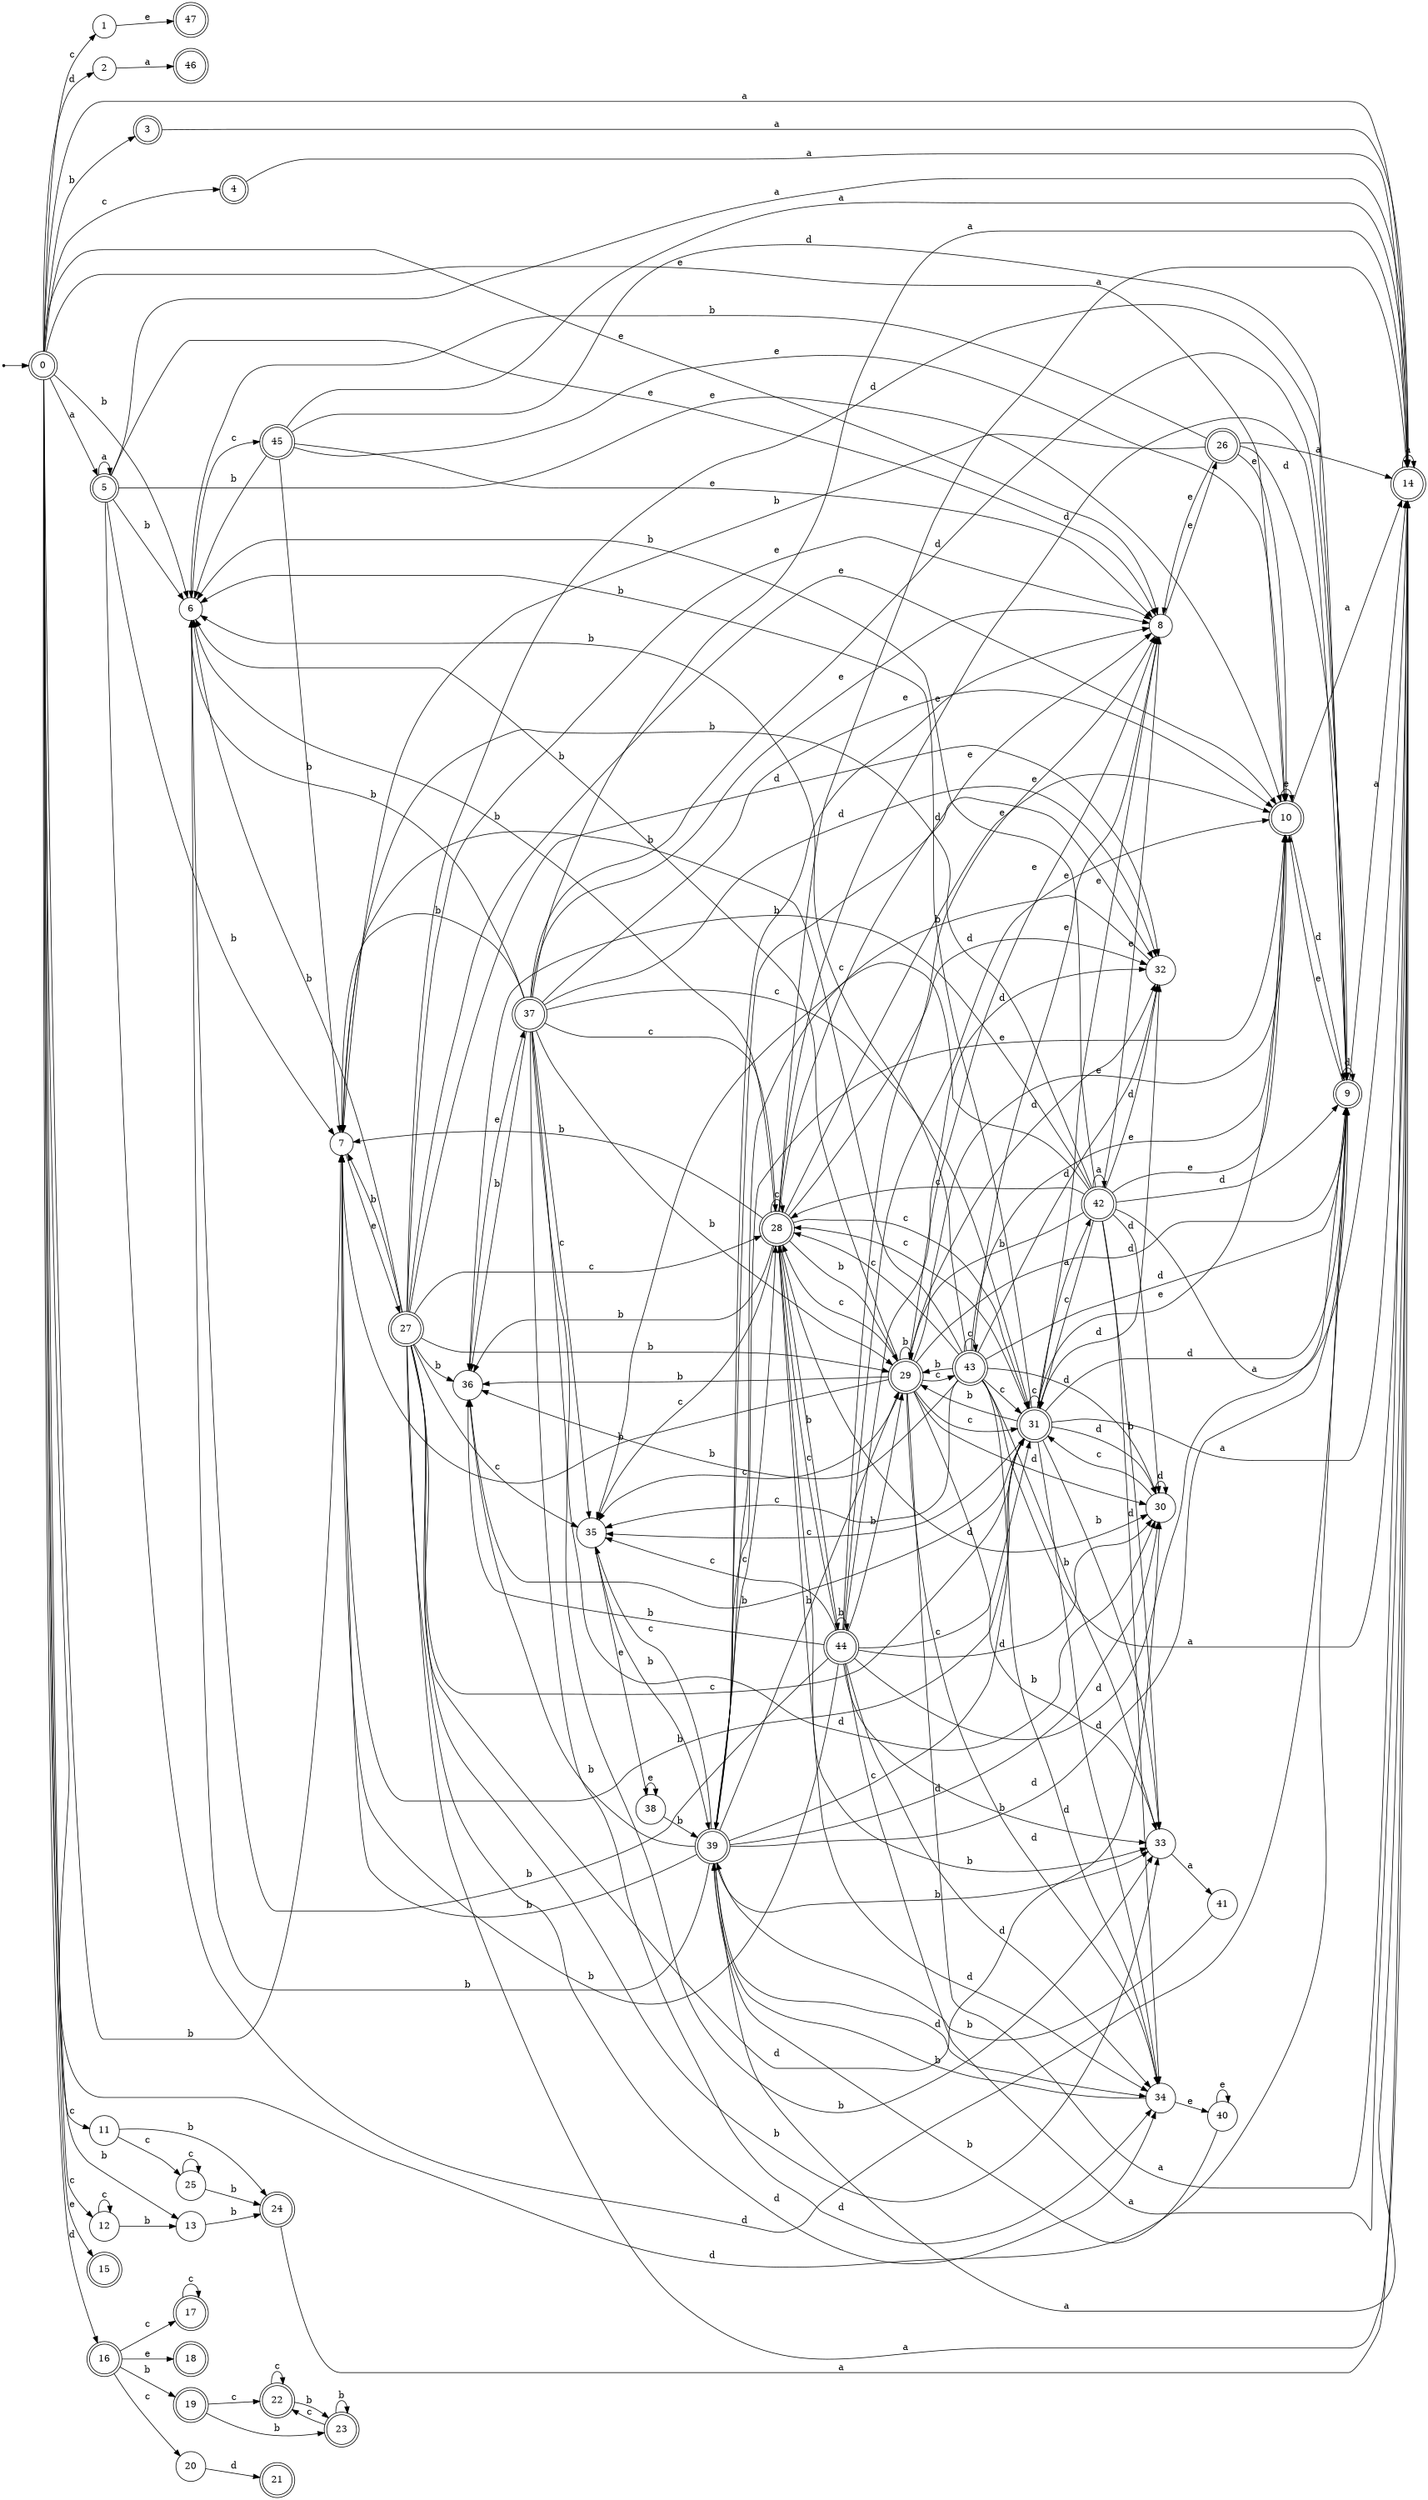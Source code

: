 digraph finite_state_machine {
rankdir=LR;
size="20,20";
node [shape = point]; "dummy0"
node [shape = doublecircle]; "0";"dummy0" -> "0";
node [shape = circle]; "1";
node [shape = circle]; "2";
node [shape = doublecircle]; "3";node [shape = doublecircle]; "4";node [shape = doublecircle]; "5";node [shape = circle]; "6";
node [shape = circle]; "7";
node [shape = circle]; "8";
node [shape = doublecircle]; "9";node [shape = doublecircle]; "10";node [shape = circle]; "11";
node [shape = circle]; "12";
node [shape = circle]; "13";
node [shape = doublecircle]; "14";node [shape = doublecircle]; "15";node [shape = doublecircle]; "16";node [shape = doublecircle]; "17";node [shape = doublecircle]; "18";node [shape = doublecircle]; "19";node [shape = circle]; "20";
node [shape = doublecircle]; "21";node [shape = doublecircle]; "22";node [shape = doublecircle]; "23";node [shape = doublecircle]; "24";node [shape = circle]; "25";
node [shape = doublecircle]; "26";node [shape = doublecircle]; "27";node [shape = doublecircle]; "28";node [shape = doublecircle]; "29";node [shape = circle]; "30";
node [shape = doublecircle]; "31";node [shape = circle]; "32";
node [shape = circle]; "33";
node [shape = circle]; "34";
node [shape = circle]; "35";
node [shape = circle]; "36";
node [shape = doublecircle]; "37";node [shape = circle]; "38";
node [shape = doublecircle]; "39";node [shape = circle]; "40";
node [shape = circle]; "41";
node [shape = doublecircle]; "42";node [shape = doublecircle]; "43";node [shape = doublecircle]; "44";node [shape = doublecircle]; "45";node [shape = doublecircle]; "46";node [shape = doublecircle]; "47";"0" -> "1" [label = "c"];
 "0" -> "11" [label = "c"];
 "0" -> "4" [label = "c"];
 "0" -> "12" [label = "c"];
 "0" -> "16" [label = "d"];
 "0" -> "9" [label = "d"];
 "0" -> "2" [label = "d"];
 "0" -> "3" [label = "b"];
 "0" -> "13" [label = "b"];
 "0" -> "6" [label = "b"];
 "0" -> "7" [label = "b"];
 "0" -> "5" [label = "a"];
 "0" -> "14" [label = "a"];
 "0" -> "8" [label = "e"];
 "0" -> "10" [label = "e"];
 "0" -> "15" [label = "e"];
 "16" -> "17" [label = "c"];
 "16" -> "20" [label = "c"];
 "16" -> "18" [label = "e"];
 "16" -> "19" [label = "b"];
 "20" -> "21" [label = "d"];
 "19" -> "22" [label = "c"];
 "19" -> "23" [label = "b"];
 "23" -> "23" [label = "b"];
 "23" -> "22" [label = "c"];
 "22" -> "22" [label = "c"];
 "22" -> "23" [label = "b"];
 "17" -> "17" [label = "c"];
 "14" -> "14" [label = "a"];
 "13" -> "24" [label = "b"];
 "24" -> "14" [label = "a"];
 "12" -> "12" [label = "c"];
 "12" -> "13" [label = "b"];
 "11" -> "25" [label = "c"];
 "11" -> "24" [label = "b"];
 "25" -> "25" [label = "c"];
 "25" -> "24" [label = "b"];
 "10" -> "10" [label = "e"];
 "10" -> "9" [label = "d"];
 "10" -> "14" [label = "a"];
 "9" -> "9" [label = "d"];
 "9" -> "10" [label = "e"];
 "9" -> "14" [label = "a"];
 "8" -> "26" [label = "e"];
 "26" -> "8" [label = "e"];
 "26" -> "10" [label = "e"];
 "26" -> "6" [label = "b"];
 "26" -> "7" [label = "b"];
 "26" -> "9" [label = "d"];
 "26" -> "14" [label = "a"];
 "7" -> "27" [label = "e"];
 "27" -> "33" [label = "b"];
 "27" -> "36" [label = "b"];
 "27" -> "6" [label = "b"];
 "27" -> "7" [label = "b"];
 "27" -> "29" [label = "b"];
 "27" -> "35" [label = "c"];
 "27" -> "28" [label = "c"];
 "27" -> "31" [label = "c"];
 "27" -> "32" [label = "d"];
 "27" -> "9" [label = "d"];
 "27" -> "34" [label = "d"];
 "27" -> "30" [label = "d"];
 "27" -> "8" [label = "e"];
 "27" -> "10" [label = "e"];
 "27" -> "14" [label = "a"];
 "36" -> "37" [label = "e"];
 "37" -> "33" [label = "b"];
 "37" -> "36" [label = "b"];
 "37" -> "6" [label = "b"];
 "37" -> "7" [label = "b"];
 "37" -> "29" [label = "b"];
 "37" -> "35" [label = "c"];
 "37" -> "28" [label = "c"];
 "37" -> "31" [label = "c"];
 "37" -> "32" [label = "d"];
 "37" -> "9" [label = "d"];
 "37" -> "34" [label = "d"];
 "37" -> "30" [label = "d"];
 "37" -> "8" [label = "e"];
 "37" -> "10" [label = "e"];
 "37" -> "14" [label = "a"];
 "35" -> "38" [label = "e"];
 "35" -> "39" [label = "b"];
 "39" -> "32" [label = "d"];
 "39" -> "9" [label = "d"];
 "39" -> "34" [label = "d"];
 "39" -> "30" [label = "d"];
 "39" -> "33" [label = "b"];
 "39" -> "36" [label = "b"];
 "39" -> "6" [label = "b"];
 "39" -> "7" [label = "b"];
 "39" -> "29" [label = "b"];
 "39" -> "35" [label = "c"];
 "39" -> "28" [label = "c"];
 "39" -> "31" [label = "c"];
 "39" -> "8" [label = "e"];
 "39" -> "10" [label = "e"];
 "39" -> "14" [label = "a"];
 "38" -> "38" [label = "e"];
 "38" -> "39" [label = "b"];
 "34" -> "40" [label = "e"];
 "34" -> "39" [label = "b"];
 "40" -> "40" [label = "e"];
 "40" -> "39" [label = "b"];
 "33" -> "41" [label = "a"];
 "41" -> "39" [label = "b"];
 "32" -> "39" [label = "b"];
 "31" -> "35" [label = "c"];
 "31" -> "28" [label = "c"];
 "31" -> "31" [label = "c"];
 "31" -> "32" [label = "d"];
 "31" -> "9" [label = "d"];
 "31" -> "34" [label = "d"];
 "31" -> "30" [label = "d"];
 "31" -> "42" [label = "a"];
 "31" -> "14" [label = "a"];
 "31" -> "33" [label = "b"];
 "31" -> "36" [label = "b"];
 "31" -> "6" [label = "b"];
 "31" -> "7" [label = "b"];
 "31" -> "29" [label = "b"];
 "31" -> "8" [label = "e"];
 "31" -> "10" [label = "e"];
 "42" -> "42" [label = "a"];
 "42" -> "14" [label = "a"];
 "42" -> "32" [label = "d"];
 "42" -> "9" [label = "d"];
 "42" -> "34" [label = "d"];
 "42" -> "30" [label = "d"];
 "42" -> "35" [label = "c"];
 "42" -> "28" [label = "c"];
 "42" -> "31" [label = "c"];
 "42" -> "33" [label = "b"];
 "42" -> "36" [label = "b"];
 "42" -> "6" [label = "b"];
 "42" -> "7" [label = "b"];
 "42" -> "29" [label = "b"];
 "42" -> "8" [label = "e"];
 "42" -> "10" [label = "e"];
 "30" -> "30" [label = "d"];
 "30" -> "31" [label = "c"];
 "29" -> "33" [label = "b"];
 "29" -> "36" [label = "b"];
 "29" -> "6" [label = "b"];
 "29" -> "7" [label = "b"];
 "29" -> "29" [label = "b"];
 "29" -> "35" [label = "c"];
 "29" -> "43" [label = "c"];
 "29" -> "28" [label = "c"];
 "29" -> "31" [label = "c"];
 "29" -> "32" [label = "d"];
 "29" -> "9" [label = "d"];
 "29" -> "34" [label = "d"];
 "29" -> "30" [label = "d"];
 "29" -> "8" [label = "e"];
 "29" -> "10" [label = "e"];
 "29" -> "14" [label = "a"];
 "43" -> "35" [label = "c"];
 "43" -> "43" [label = "c"];
 "43" -> "28" [label = "c"];
 "43" -> "31" [label = "c"];
 "43" -> "33" [label = "b"];
 "43" -> "36" [label = "b"];
 "43" -> "6" [label = "b"];
 "43" -> "7" [label = "b"];
 "43" -> "29" [label = "b"];
 "43" -> "32" [label = "d"];
 "43" -> "9" [label = "d"];
 "43" -> "34" [label = "d"];
 "43" -> "30" [label = "d"];
 "43" -> "8" [label = "e"];
 "43" -> "10" [label = "e"];
 "43" -> "14" [label = "a"];
 "28" -> "35" [label = "c"];
 "28" -> "28" [label = "c"];
 "28" -> "31" [label = "c"];
 "28" -> "33" [label = "b"];
 "28" -> "36" [label = "b"];
 "28" -> "6" [label = "b"];
 "28" -> "7" [label = "b"];
 "28" -> "44" [label = "b"];
 "28" -> "29" [label = "b"];
 "28" -> "32" [label = "d"];
 "28" -> "9" [label = "d"];
 "28" -> "34" [label = "d"];
 "28" -> "30" [label = "d"];
 "28" -> "8" [label = "e"];
 "28" -> "10" [label = "e"];
 "28" -> "14" [label = "a"];
 "44" -> "33" [label = "b"];
 "44" -> "36" [label = "b"];
 "44" -> "6" [label = "b"];
 "44" -> "7" [label = "b"];
 "44" -> "44" [label = "b"];
 "44" -> "29" [label = "b"];
 "44" -> "35" [label = "c"];
 "44" -> "28" [label = "c"];
 "44" -> "31" [label = "c"];
 "44" -> "32" [label = "d"];
 "44" -> "9" [label = "d"];
 "44" -> "34" [label = "d"];
 "44" -> "30" [label = "d"];
 "44" -> "8" [label = "e"];
 "44" -> "10" [label = "e"];
 "44" -> "14" [label = "a"];
 "6" -> "45" [label = "c"];
 "45" -> "6" [label = "b"];
 "45" -> "7" [label = "b"];
 "45" -> "8" [label = "e"];
 "45" -> "10" [label = "e"];
 "45" -> "9" [label = "d"];
 "45" -> "14" [label = "a"];
 "5" -> "5" [label = "a"];
 "5" -> "14" [label = "a"];
 "5" -> "6" [label = "b"];
 "5" -> "7" [label = "b"];
 "5" -> "8" [label = "e"];
 "5" -> "10" [label = "e"];
 "5" -> "9" [label = "d"];
 "4" -> "14" [label = "a"];
 "3" -> "14" [label = "a"];
 "2" -> "46" [label = "a"];
 "1" -> "47" [label = "e"];
 }
